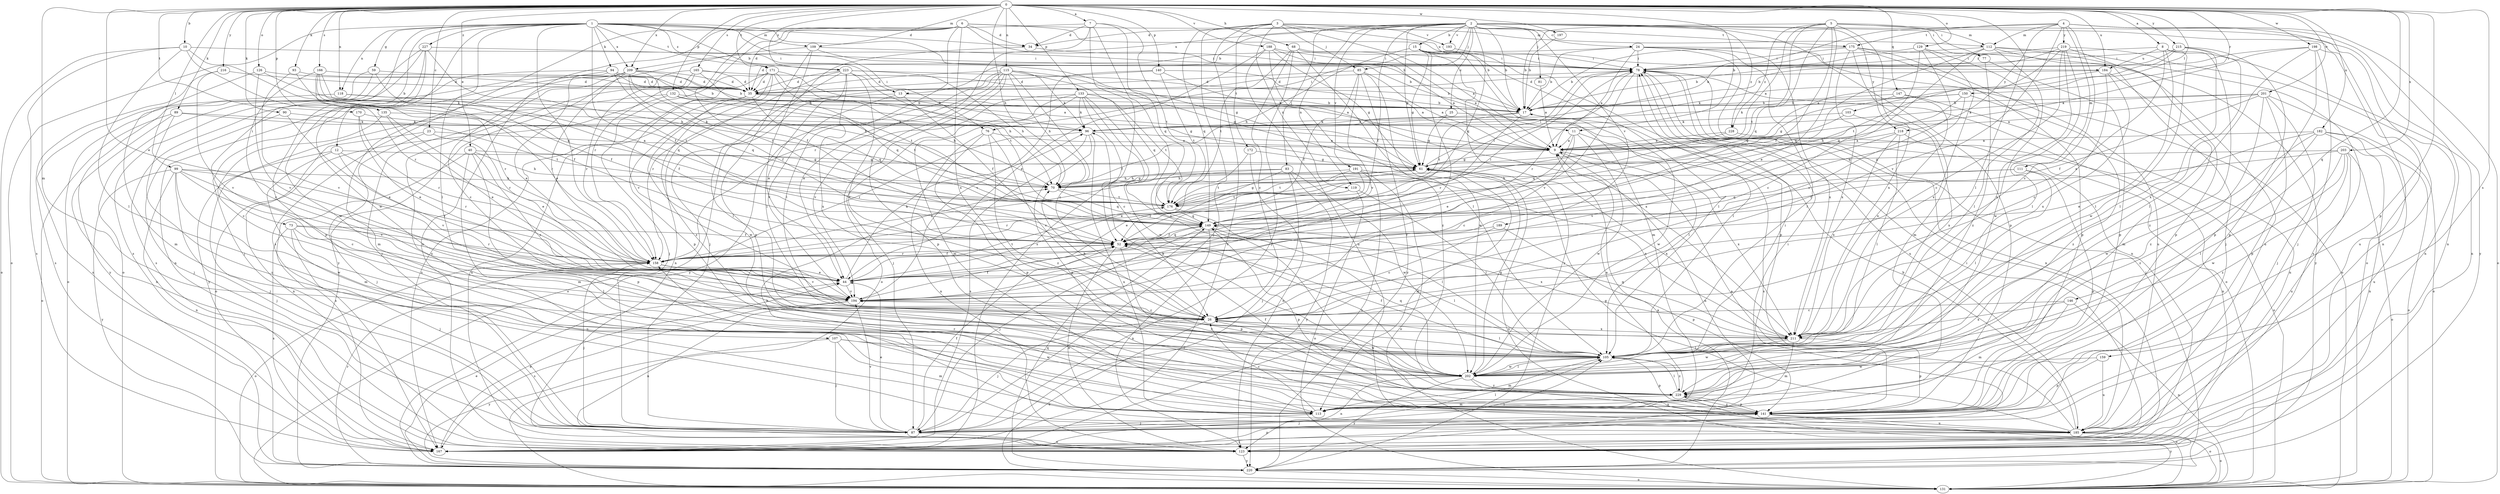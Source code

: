 strict digraph  {
0;
1;
2;
3;
4;
5;
6;
7;
8;
9;
10;
11;
12;
13;
15;
17;
23;
24;
25;
26;
34;
35;
40;
44;
52;
59;
61;
68;
70;
73;
76;
77;
78;
81;
83;
85;
87;
89;
90;
93;
94;
96;
99;
103;
105;
107;
109;
111;
112;
113;
115;
118;
119;
123;
126;
129;
131;
132;
133;
135;
140;
141;
146;
147;
149;
150;
158;
159;
165;
166;
167;
170;
171;
172;
175;
176;
182;
184;
185;
188;
189;
191;
193;
194;
197;
198;
201;
202;
203;
209;
211;
215;
216;
218;
219;
220;
223;
227;
228;
229;
0 -> 7  [label=a];
0 -> 8  [label=a];
0 -> 10  [label=b];
0 -> 11  [label=b];
0 -> 23  [label=c];
0 -> 40  [label=e];
0 -> 44  [label=e];
0 -> 68  [label=h];
0 -> 70  [label=h];
0 -> 89  [label=k];
0 -> 90  [label=k];
0 -> 93  [label=k];
0 -> 99  [label=l];
0 -> 103  [label=l];
0 -> 105  [label=l];
0 -> 107  [label=m];
0 -> 109  [label=m];
0 -> 115  [label=n];
0 -> 118  [label=n];
0 -> 126  [label=o];
0 -> 129  [label=o];
0 -> 132  [label=p];
0 -> 133  [label=p];
0 -> 135  [label=p];
0 -> 140  [label=p];
0 -> 141  [label=p];
0 -> 146  [label=q];
0 -> 147  [label=q];
0 -> 150  [label=r];
0 -> 159  [label=s];
0 -> 165  [label=s];
0 -> 166  [label=s];
0 -> 170  [label=t];
0 -> 171  [label=t];
0 -> 182  [label=u];
0 -> 184  [label=u];
0 -> 188  [label=v];
0 -> 197  [label=w];
0 -> 198  [label=w];
0 -> 201  [label=w];
0 -> 203  [label=x];
0 -> 209  [label=x];
0 -> 215  [label=y];
0 -> 216  [label=y];
0 -> 223  [label=z];
1 -> 11  [label=b];
1 -> 12  [label=b];
1 -> 13  [label=b];
1 -> 34  [label=d];
1 -> 52  [label=f];
1 -> 59  [label=g];
1 -> 73  [label=i];
1 -> 76  [label=i];
1 -> 94  [label=k];
1 -> 105  [label=l];
1 -> 109  [label=m];
1 -> 118  [label=n];
1 -> 131  [label=o];
1 -> 158  [label=r];
1 -> 171  [label=t];
1 -> 202  [label=w];
1 -> 209  [label=x];
1 -> 223  [label=z];
1 -> 227  [label=z];
2 -> 13  [label=b];
2 -> 15  [label=b];
2 -> 17  [label=b];
2 -> 24  [label=c];
2 -> 25  [label=c];
2 -> 34  [label=d];
2 -> 52  [label=f];
2 -> 61  [label=g];
2 -> 76  [label=i];
2 -> 77  [label=i];
2 -> 81  [label=j];
2 -> 83  [label=j];
2 -> 85  [label=j];
2 -> 119  [label=n];
2 -> 131  [label=o];
2 -> 141  [label=p];
2 -> 149  [label=q];
2 -> 189  [label=v];
2 -> 191  [label=v];
2 -> 193  [label=v];
2 -> 209  [label=x];
2 -> 218  [label=y];
2 -> 228  [label=z];
3 -> 9  [label=a];
3 -> 17  [label=b];
3 -> 85  [label=j];
3 -> 87  [label=j];
3 -> 119  [label=n];
3 -> 149  [label=q];
3 -> 167  [label=s];
3 -> 172  [label=t];
3 -> 175  [label=t];
3 -> 193  [label=v];
4 -> 26  [label=c];
4 -> 96  [label=k];
4 -> 111  [label=m];
4 -> 112  [label=m];
4 -> 123  [label=n];
4 -> 131  [label=o];
4 -> 175  [label=t];
4 -> 194  [label=v];
4 -> 218  [label=y];
4 -> 219  [label=y];
4 -> 220  [label=y];
5 -> 9  [label=a];
5 -> 17  [label=b];
5 -> 44  [label=e];
5 -> 52  [label=f];
5 -> 77  [label=i];
5 -> 112  [label=m];
5 -> 123  [label=n];
5 -> 149  [label=q];
5 -> 176  [label=t];
5 -> 211  [label=x];
5 -> 228  [label=z];
6 -> 17  [label=b];
6 -> 34  [label=d];
6 -> 52  [label=f];
6 -> 105  [label=l];
6 -> 112  [label=m];
6 -> 123  [label=n];
6 -> 158  [label=r];
6 -> 167  [label=s];
6 -> 184  [label=u];
6 -> 211  [label=x];
7 -> 34  [label=d];
7 -> 35  [label=d];
7 -> 149  [label=q];
7 -> 158  [label=r];
7 -> 167  [label=s];
7 -> 176  [label=t];
7 -> 229  [label=z];
8 -> 44  [label=e];
8 -> 78  [label=i];
8 -> 105  [label=l];
8 -> 123  [label=n];
8 -> 184  [label=u];
8 -> 202  [label=w];
8 -> 229  [label=z];
9 -> 61  [label=g];
9 -> 123  [label=n];
9 -> 211  [label=x];
10 -> 78  [label=i];
10 -> 105  [label=l];
10 -> 131  [label=o];
10 -> 149  [label=q];
10 -> 158  [label=r];
10 -> 167  [label=s];
11 -> 9  [label=a];
11 -> 26  [label=c];
11 -> 44  [label=e];
11 -> 167  [label=s];
11 -> 202  [label=w];
12 -> 61  [label=g];
12 -> 87  [label=j];
12 -> 113  [label=m];
12 -> 158  [label=r];
12 -> 194  [label=v];
13 -> 17  [label=b];
13 -> 52  [label=f];
13 -> 131  [label=o];
13 -> 194  [label=v];
15 -> 61  [label=g];
15 -> 70  [label=h];
15 -> 78  [label=i];
15 -> 105  [label=l];
15 -> 113  [label=m];
15 -> 141  [label=p];
15 -> 194  [label=v];
15 -> 220  [label=y];
17 -> 96  [label=k];
17 -> 158  [label=r];
17 -> 176  [label=t];
17 -> 202  [label=w];
23 -> 9  [label=a];
23 -> 44  [label=e];
23 -> 87  [label=j];
23 -> 123  [label=n];
24 -> 9  [label=a];
24 -> 17  [label=b];
24 -> 35  [label=d];
24 -> 78  [label=i];
24 -> 105  [label=l];
24 -> 123  [label=n];
24 -> 131  [label=o];
24 -> 211  [label=x];
25 -> 61  [label=g];
25 -> 96  [label=k];
25 -> 105  [label=l];
26 -> 70  [label=h];
26 -> 87  [label=j];
26 -> 105  [label=l];
26 -> 131  [label=o];
26 -> 202  [label=w];
26 -> 211  [label=x];
34 -> 78  [label=i];
34 -> 87  [label=j];
35 -> 17  [label=b];
35 -> 70  [label=h];
35 -> 123  [label=n];
35 -> 149  [label=q];
35 -> 167  [label=s];
35 -> 202  [label=w];
40 -> 26  [label=c];
40 -> 61  [label=g];
40 -> 70  [label=h];
40 -> 113  [label=m];
40 -> 141  [label=p];
40 -> 167  [label=s];
44 -> 96  [label=k];
44 -> 176  [label=t];
44 -> 194  [label=v];
52 -> 78  [label=i];
52 -> 105  [label=l];
52 -> 123  [label=n];
52 -> 141  [label=p];
52 -> 149  [label=q];
52 -> 158  [label=r];
59 -> 35  [label=d];
59 -> 131  [label=o];
59 -> 158  [label=r];
59 -> 220  [label=y];
61 -> 70  [label=h];
61 -> 78  [label=i];
61 -> 113  [label=m];
61 -> 131  [label=o];
61 -> 176  [label=t];
61 -> 211  [label=x];
68 -> 9  [label=a];
68 -> 26  [label=c];
68 -> 78  [label=i];
68 -> 87  [label=j];
68 -> 176  [label=t];
68 -> 229  [label=z];
70 -> 61  [label=g];
70 -> 149  [label=q];
70 -> 176  [label=t];
73 -> 52  [label=f];
73 -> 87  [label=j];
73 -> 105  [label=l];
73 -> 158  [label=r];
73 -> 167  [label=s];
73 -> 185  [label=u];
76 -> 9  [label=a];
76 -> 26  [label=c];
76 -> 123  [label=n];
76 -> 141  [label=p];
76 -> 229  [label=z];
77 -> 141  [label=p];
77 -> 229  [label=z];
78 -> 35  [label=d];
78 -> 105  [label=l];
78 -> 123  [label=n];
78 -> 131  [label=o];
78 -> 158  [label=r];
78 -> 185  [label=u];
78 -> 194  [label=v];
81 -> 9  [label=a];
83 -> 44  [label=e];
83 -> 70  [label=h];
83 -> 87  [label=j];
83 -> 158  [label=r];
83 -> 202  [label=w];
83 -> 220  [label=y];
85 -> 9  [label=a];
85 -> 35  [label=d];
85 -> 52  [label=f];
85 -> 194  [label=v];
85 -> 202  [label=w];
85 -> 220  [label=y];
87 -> 44  [label=e];
87 -> 52  [label=f];
87 -> 105  [label=l];
87 -> 123  [label=n];
87 -> 194  [label=v];
89 -> 96  [label=k];
89 -> 123  [label=n];
89 -> 131  [label=o];
89 -> 176  [label=t];
89 -> 185  [label=u];
90 -> 44  [label=e];
90 -> 87  [label=j];
90 -> 96  [label=k];
93 -> 35  [label=d];
93 -> 52  [label=f];
93 -> 194  [label=v];
94 -> 9  [label=a];
94 -> 17  [label=b];
94 -> 35  [label=d];
94 -> 44  [label=e];
94 -> 87  [label=j];
94 -> 123  [label=n];
94 -> 149  [label=q];
96 -> 9  [label=a];
96 -> 141  [label=p];
96 -> 158  [label=r];
96 -> 167  [label=s];
96 -> 185  [label=u];
99 -> 26  [label=c];
99 -> 70  [label=h];
99 -> 87  [label=j];
99 -> 123  [label=n];
99 -> 158  [label=r];
99 -> 194  [label=v];
99 -> 202  [label=w];
99 -> 220  [label=y];
103 -> 61  [label=g];
103 -> 96  [label=k];
103 -> 211  [label=x];
105 -> 52  [label=f];
105 -> 113  [label=m];
105 -> 141  [label=p];
105 -> 194  [label=v];
105 -> 202  [label=w];
105 -> 229  [label=z];
107 -> 87  [label=j];
107 -> 105  [label=l];
107 -> 113  [label=m];
107 -> 202  [label=w];
107 -> 220  [label=y];
109 -> 61  [label=g];
109 -> 78  [label=i];
109 -> 105  [label=l];
109 -> 141  [label=p];
109 -> 220  [label=y];
111 -> 70  [label=h];
111 -> 105  [label=l];
111 -> 141  [label=p];
111 -> 149  [label=q];
112 -> 26  [label=c];
112 -> 78  [label=i];
112 -> 87  [label=j];
112 -> 149  [label=q];
112 -> 167  [label=s];
112 -> 185  [label=u];
112 -> 202  [label=w];
113 -> 26  [label=c];
113 -> 70  [label=h];
113 -> 78  [label=i];
113 -> 87  [label=j];
115 -> 26  [label=c];
115 -> 35  [label=d];
115 -> 44  [label=e];
115 -> 61  [label=g];
115 -> 70  [label=h];
115 -> 96  [label=k];
115 -> 131  [label=o];
115 -> 141  [label=p];
115 -> 149  [label=q];
115 -> 158  [label=r];
115 -> 220  [label=y];
118 -> 17  [label=b];
118 -> 52  [label=f];
118 -> 167  [label=s];
119 -> 105  [label=l];
119 -> 131  [label=o];
119 -> 158  [label=r];
119 -> 176  [label=t];
123 -> 220  [label=y];
126 -> 35  [label=d];
126 -> 96  [label=k];
126 -> 113  [label=m];
126 -> 194  [label=v];
129 -> 26  [label=c];
129 -> 78  [label=i];
129 -> 105  [label=l];
129 -> 149  [label=q];
129 -> 211  [label=x];
132 -> 17  [label=b];
132 -> 61  [label=g];
132 -> 131  [label=o];
132 -> 176  [label=t];
132 -> 220  [label=y];
133 -> 17  [label=b];
133 -> 26  [label=c];
133 -> 52  [label=f];
133 -> 87  [label=j];
133 -> 96  [label=k];
133 -> 113  [label=m];
133 -> 176  [label=t];
133 -> 194  [label=v];
133 -> 202  [label=w];
135 -> 26  [label=c];
135 -> 44  [label=e];
135 -> 96  [label=k];
135 -> 158  [label=r];
140 -> 9  [label=a];
140 -> 35  [label=d];
140 -> 176  [label=t];
140 -> 194  [label=v];
140 -> 211  [label=x];
141 -> 87  [label=j];
141 -> 131  [label=o];
141 -> 185  [label=u];
141 -> 229  [label=z];
146 -> 26  [label=c];
146 -> 113  [label=m];
146 -> 131  [label=o];
146 -> 211  [label=x];
147 -> 17  [label=b];
147 -> 61  [label=g];
147 -> 123  [label=n];
147 -> 211  [label=x];
149 -> 52  [label=f];
149 -> 87  [label=j];
149 -> 123  [label=n];
149 -> 141  [label=p];
149 -> 211  [label=x];
150 -> 17  [label=b];
150 -> 70  [label=h];
150 -> 96  [label=k];
150 -> 149  [label=q];
150 -> 229  [label=z];
158 -> 44  [label=e];
158 -> 52  [label=f];
158 -> 87  [label=j];
158 -> 131  [label=o];
158 -> 194  [label=v];
159 -> 141  [label=p];
159 -> 185  [label=u];
159 -> 202  [label=w];
165 -> 9  [label=a];
165 -> 35  [label=d];
165 -> 87  [label=j];
165 -> 158  [label=r];
165 -> 176  [label=t];
165 -> 185  [label=u];
166 -> 26  [label=c];
166 -> 35  [label=d];
166 -> 52  [label=f];
166 -> 149  [label=q];
166 -> 158  [label=r];
166 -> 176  [label=t];
167 -> 44  [label=e];
167 -> 78  [label=i];
167 -> 105  [label=l];
167 -> 141  [label=p];
170 -> 44  [label=e];
170 -> 96  [label=k];
170 -> 158  [label=r];
171 -> 35  [label=d];
171 -> 70  [label=h];
171 -> 87  [label=j];
171 -> 96  [label=k];
171 -> 141  [label=p];
171 -> 149  [label=q];
171 -> 194  [label=v];
171 -> 229  [label=z];
172 -> 44  [label=e];
172 -> 61  [label=g];
172 -> 123  [label=n];
175 -> 17  [label=b];
175 -> 78  [label=i];
175 -> 113  [label=m];
175 -> 141  [label=p];
175 -> 185  [label=u];
175 -> 211  [label=x];
175 -> 220  [label=y];
176 -> 61  [label=g];
176 -> 78  [label=i];
176 -> 105  [label=l];
176 -> 149  [label=q];
182 -> 9  [label=a];
182 -> 44  [label=e];
182 -> 123  [label=n];
182 -> 131  [label=o];
182 -> 185  [label=u];
182 -> 202  [label=w];
182 -> 229  [label=z];
184 -> 26  [label=c];
184 -> 35  [label=d];
184 -> 96  [label=k];
184 -> 113  [label=m];
184 -> 211  [label=x];
185 -> 9  [label=a];
185 -> 17  [label=b];
185 -> 61  [label=g];
185 -> 78  [label=i];
185 -> 131  [label=o];
185 -> 167  [label=s];
185 -> 220  [label=y];
188 -> 9  [label=a];
188 -> 44  [label=e];
188 -> 61  [label=g];
188 -> 78  [label=i];
188 -> 105  [label=l];
188 -> 185  [label=u];
189 -> 26  [label=c];
189 -> 52  [label=f];
189 -> 141  [label=p];
191 -> 70  [label=h];
191 -> 131  [label=o];
191 -> 158  [label=r];
191 -> 167  [label=s];
191 -> 176  [label=t];
191 -> 211  [label=x];
193 -> 78  [label=i];
194 -> 26  [label=c];
194 -> 52  [label=f];
194 -> 123  [label=n];
194 -> 167  [label=s];
197 -> 17  [label=b];
198 -> 9  [label=a];
198 -> 78  [label=i];
198 -> 87  [label=j];
198 -> 105  [label=l];
198 -> 141  [label=p];
198 -> 185  [label=u];
201 -> 9  [label=a];
201 -> 17  [label=b];
201 -> 52  [label=f];
201 -> 87  [label=j];
201 -> 96  [label=k];
201 -> 131  [label=o];
201 -> 141  [label=p];
201 -> 229  [label=z];
202 -> 26  [label=c];
202 -> 61  [label=g];
202 -> 78  [label=i];
202 -> 96  [label=k];
202 -> 105  [label=l];
202 -> 123  [label=n];
202 -> 149  [label=q];
202 -> 185  [label=u];
202 -> 220  [label=y];
202 -> 229  [label=z];
203 -> 52  [label=f];
203 -> 61  [label=g];
203 -> 105  [label=l];
203 -> 131  [label=o];
203 -> 185  [label=u];
203 -> 202  [label=w];
203 -> 229  [label=z];
209 -> 17  [label=b];
209 -> 26  [label=c];
209 -> 35  [label=d];
209 -> 44  [label=e];
209 -> 52  [label=f];
209 -> 70  [label=h];
209 -> 113  [label=m];
209 -> 167  [label=s];
209 -> 176  [label=t];
211 -> 105  [label=l];
211 -> 113  [label=m];
211 -> 141  [label=p];
211 -> 149  [label=q];
211 -> 202  [label=w];
215 -> 9  [label=a];
215 -> 17  [label=b];
215 -> 78  [label=i];
215 -> 105  [label=l];
215 -> 141  [label=p];
215 -> 211  [label=x];
216 -> 35  [label=d];
216 -> 167  [label=s];
216 -> 194  [label=v];
218 -> 9  [label=a];
218 -> 105  [label=l];
218 -> 131  [label=o];
218 -> 194  [label=v];
218 -> 211  [label=x];
219 -> 17  [label=b];
219 -> 26  [label=c];
219 -> 78  [label=i];
219 -> 105  [label=l];
219 -> 123  [label=n];
219 -> 141  [label=p];
219 -> 176  [label=t];
219 -> 211  [label=x];
220 -> 9  [label=a];
220 -> 44  [label=e];
220 -> 78  [label=i];
220 -> 131  [label=o];
220 -> 149  [label=q];
220 -> 158  [label=r];
223 -> 17  [label=b];
223 -> 26  [label=c];
223 -> 35  [label=d];
223 -> 44  [label=e];
223 -> 70  [label=h];
223 -> 105  [label=l];
223 -> 123  [label=n];
223 -> 176  [label=t];
223 -> 211  [label=x];
227 -> 70  [label=h];
227 -> 78  [label=i];
227 -> 131  [label=o];
227 -> 141  [label=p];
227 -> 167  [label=s];
227 -> 202  [label=w];
228 -> 9  [label=a];
228 -> 123  [label=n];
228 -> 149  [label=q];
229 -> 9  [label=a];
229 -> 52  [label=f];
229 -> 105  [label=l];
229 -> 113  [label=m];
229 -> 131  [label=o];
229 -> 141  [label=p];
229 -> 158  [label=r];
}
